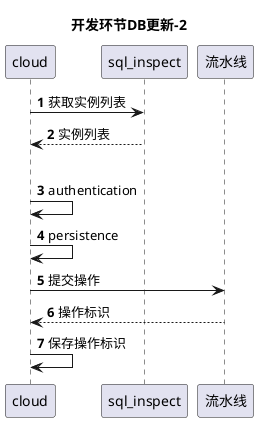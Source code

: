 @startuml

title 开发环节DB更新-2

participant cloud as cloud
participant sql_inspect as sql_inspect
participant b as "流水线"

autonumber
cloud -> sql_inspect: 获取实例列表
sql_inspect --> cloud: 实例列表

|||

cloud -> cloud : authentication
cloud -> cloud : persistence

cloud -> b : 提交操作
b --> cloud : 操作标识

cloud -> cloud : 保存操作标识

@enduml